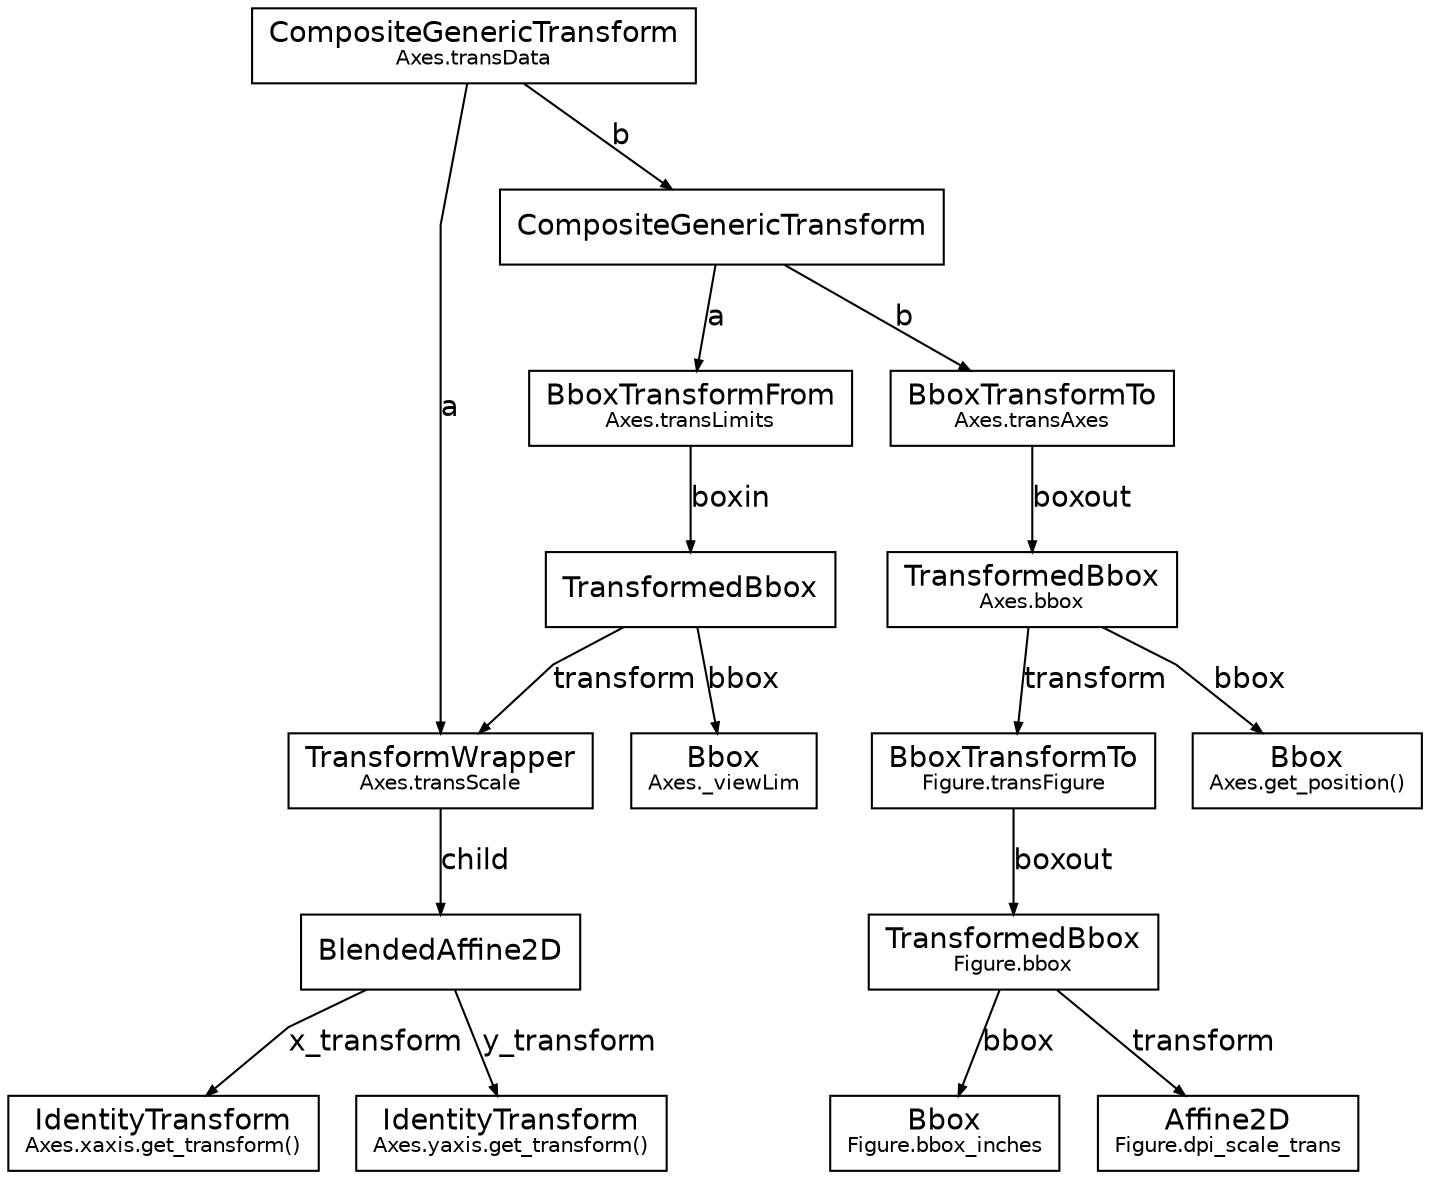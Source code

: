 digraph {
    splines="polyline";

    node [
        fontname="DejaVu Sans, Vera Sans, Liberation Sans, Arial, Helvetica, sans",
        shape=box,
    ];
    edge [
        arrowsize=0.5,
        fontname="DejaVu Sans, Vera Sans, Liberation Sans, Arial, Helvetica, sans",
    ];

    // Axes properties.
    Axes__bbox [
        label=<TransformedBbox<BR/><FONT POINT-SIZE="10">Axes.bbox</FONT>>,
        target="_top",
        tooltip="TransformedBbox",
        URL="transformations.html#matplotlib.transforms.TransformedBbox",
    ];
    Axes__transAxes [
        label=<BboxTransformTo<BR/><FONT POINT-SIZE="10">Axes.transAxes</FONT>>
        target="_top",
        tooltip="BboxTransformTo",
        URL="transformations.html#matplotlib.transforms.BboxTransformTo",
    ];
    Axes__transData [
        label=<CompositeGenericTransform<BR/><FONT
               POINT-SIZE="10">Axes.transData</FONT>>
        target="_top",
        tooltip="CompositeGenericTransform",
        URL="transformations.html#matplotlib.transforms.CompositeGenericTransform",
    ];
    Axes__transLimits [
        label=<BboxTransformFrom<BR/><FONT POINT-SIZE="10">Axes.transLimits</FONT>>
        target="_top",
        tooltip="BboxTransformFrom",
        URL="transformations.html#matplotlib.transforms.BboxTransformFrom",
    ];
    Axes__transScale [
        label=<TransformWrapper<BR/><FONT POINT-SIZE="10">Axes.transScale</FONT>>
        target="_top",
        tooltip="TransformWrapper",
        URL="transformations.html#matplotlib.transforms.TransformWrapper",
    ];
    Axes__position [
        label=<Bbox<BR/><FONT POINT-SIZE="10">Axes.get_position()</FONT>>
        target="_top",
        tooltip="Bbox",
        URL="transformations.html#matplotlib.transforms.Bbox",
    ];
    Axes__viewLim [
        label = <Bbox<BR/><FONT POINT-SIZE="10">Axes._viewLim</FONT>>
        target="_top",
        tooltip="Bbox",
        URL="transformations.html#matplotlib.transforms.Bbox",
    ];

    // Axis properties.
    XAxis_transform [
        label=<IdentityTransform<BR/><FONT
               POINT-SIZE="10">Axes.xaxis.get_transform()</FONT>>
        target="_top",
        tooltip="IdentityTransform",
        URL="transformations.html#matplotlib.transforms.IdentityTransform",
    ];
    YAxis_transform [
        label=<IdentityTransform<BR/><FONT
               POINT-SIZE="10">Axes.yaxis.get_transform()</FONT>>
        target="_top",
        tooltip="IdentityTransform",
        URL="transformations.html#matplotlib.transforms.IdentityTransform",
    ];

    // Figure properties.
    Figure__transFigure [
        label=<BboxTransformTo<BR/><FONT POINT-SIZE="10">Figure.transFigure</FONT>>
        target="_top",
        tooltip="BboxTransformTo",
        URL="transformations.html#matplotlib.transforms.BboxTransformTo",
    ];
    Figure__bbox [
        label=<TransformedBbox<BR/><FONT POINT-SIZE="10">Figure.bbox</FONT>>
        target="_top",
        tooltip="TransformedBbox",
        URL="transformations.html#matplotlib.transforms.TransformedBbox",
    ];
    Figure__bbox_inches [
        label=<Bbox<BR/><FONT POINT-SIZE="10">Figure.bbox_inches</FONT>>
        target="_top",
        tooltip="Bbox",
        URL="transformations.html#matplotlib.transforms.Bbox",
    ];
    Figure__dpi_scale_trans [
        label=<Affine2D<BR/><FONT POINT-SIZE="10">Figure.dpi_scale_trans</FONT>>
        target="_top",
        tooltip="Affine2D",
        URL="transformations.html#matplotlib.transforms.Affine2D",
    ];

    // Internal unnamed transform children.
    Axes__transDataB [
        label="CompositeGenericTransform",
        target="_top",
        tooltip="CompositeGenericTransform",
        URL="transformations.html#matplotlib.transforms.CompositeGenericTransform",
    ];
    Axes__transLimitsBbox [
        label="TransformedBbox",
        target="_top",
        tooltip="TransformedBbox",
        URL="transformations.html#matplotlib.transforms.TransformedBbox",
    ];
    Axes__transScaleBlend [
        label="BlendedAffine2D",
        target="_top",
        tooltip="BlendedAffine2D",
        URL="transformations.html#matplotlib.transforms.BlendedAffine2D",
    ];

    // The actual Axes__transform tree follows:
    Axes__transData -> Axes__transScale [label="a", labelangle=90];
    Axes__transData -> Axes__transDataB [label="b"];
    Axes__transDataB -> Axes__transLimits [label="a"];
    Axes__transDataB -> Axes__transAxes [label="b"];

    Axes__transScale -> Axes__transScaleBlend [label="child"];
    Axes__transScaleBlend -> XAxis_transform [label="x_transform"];
    Axes__transScaleBlend -> YAxis_transform [label="y_transform"];

    Axes__transLimits -> Axes__transLimitsBbox [label="boxin"];
    Axes__transLimitsBbox -> Axes__viewLim [label="bbox"];
    Axes__transLimitsBbox -> Axes__transScale [label="transform"];

    Axes__transAxes -> Axes__bbox [label="boxout"];
    Axes__bbox -> Axes__position [label="bbox"];
    Axes__bbox -> Figure__transFigure [label="transform"];

    Figure__transFigure -> Figure__bbox [label="boxout"];
    Figure__bbox -> Figure__bbox_inches [label="bbox"];
    Figure__bbox -> Figure__dpi_scale_trans [label="transform"];
}
